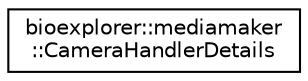 digraph "Graphical Class Hierarchy"
{
 // LATEX_PDF_SIZE
  edge [fontname="Helvetica",fontsize="10",labelfontname="Helvetica",labelfontsize="10"];
  node [fontname="Helvetica",fontsize="10",shape=record];
  rankdir="LR";
  Node0 [label="bioexplorer::mediamaker\l::CameraHandlerDetails",height=0.2,width=0.4,color="black", fillcolor="white", style="filled",URL="$dd/d91/structbioexplorer_1_1mediamaker_1_1CameraHandlerDetails.html",tooltip=" "];
}

